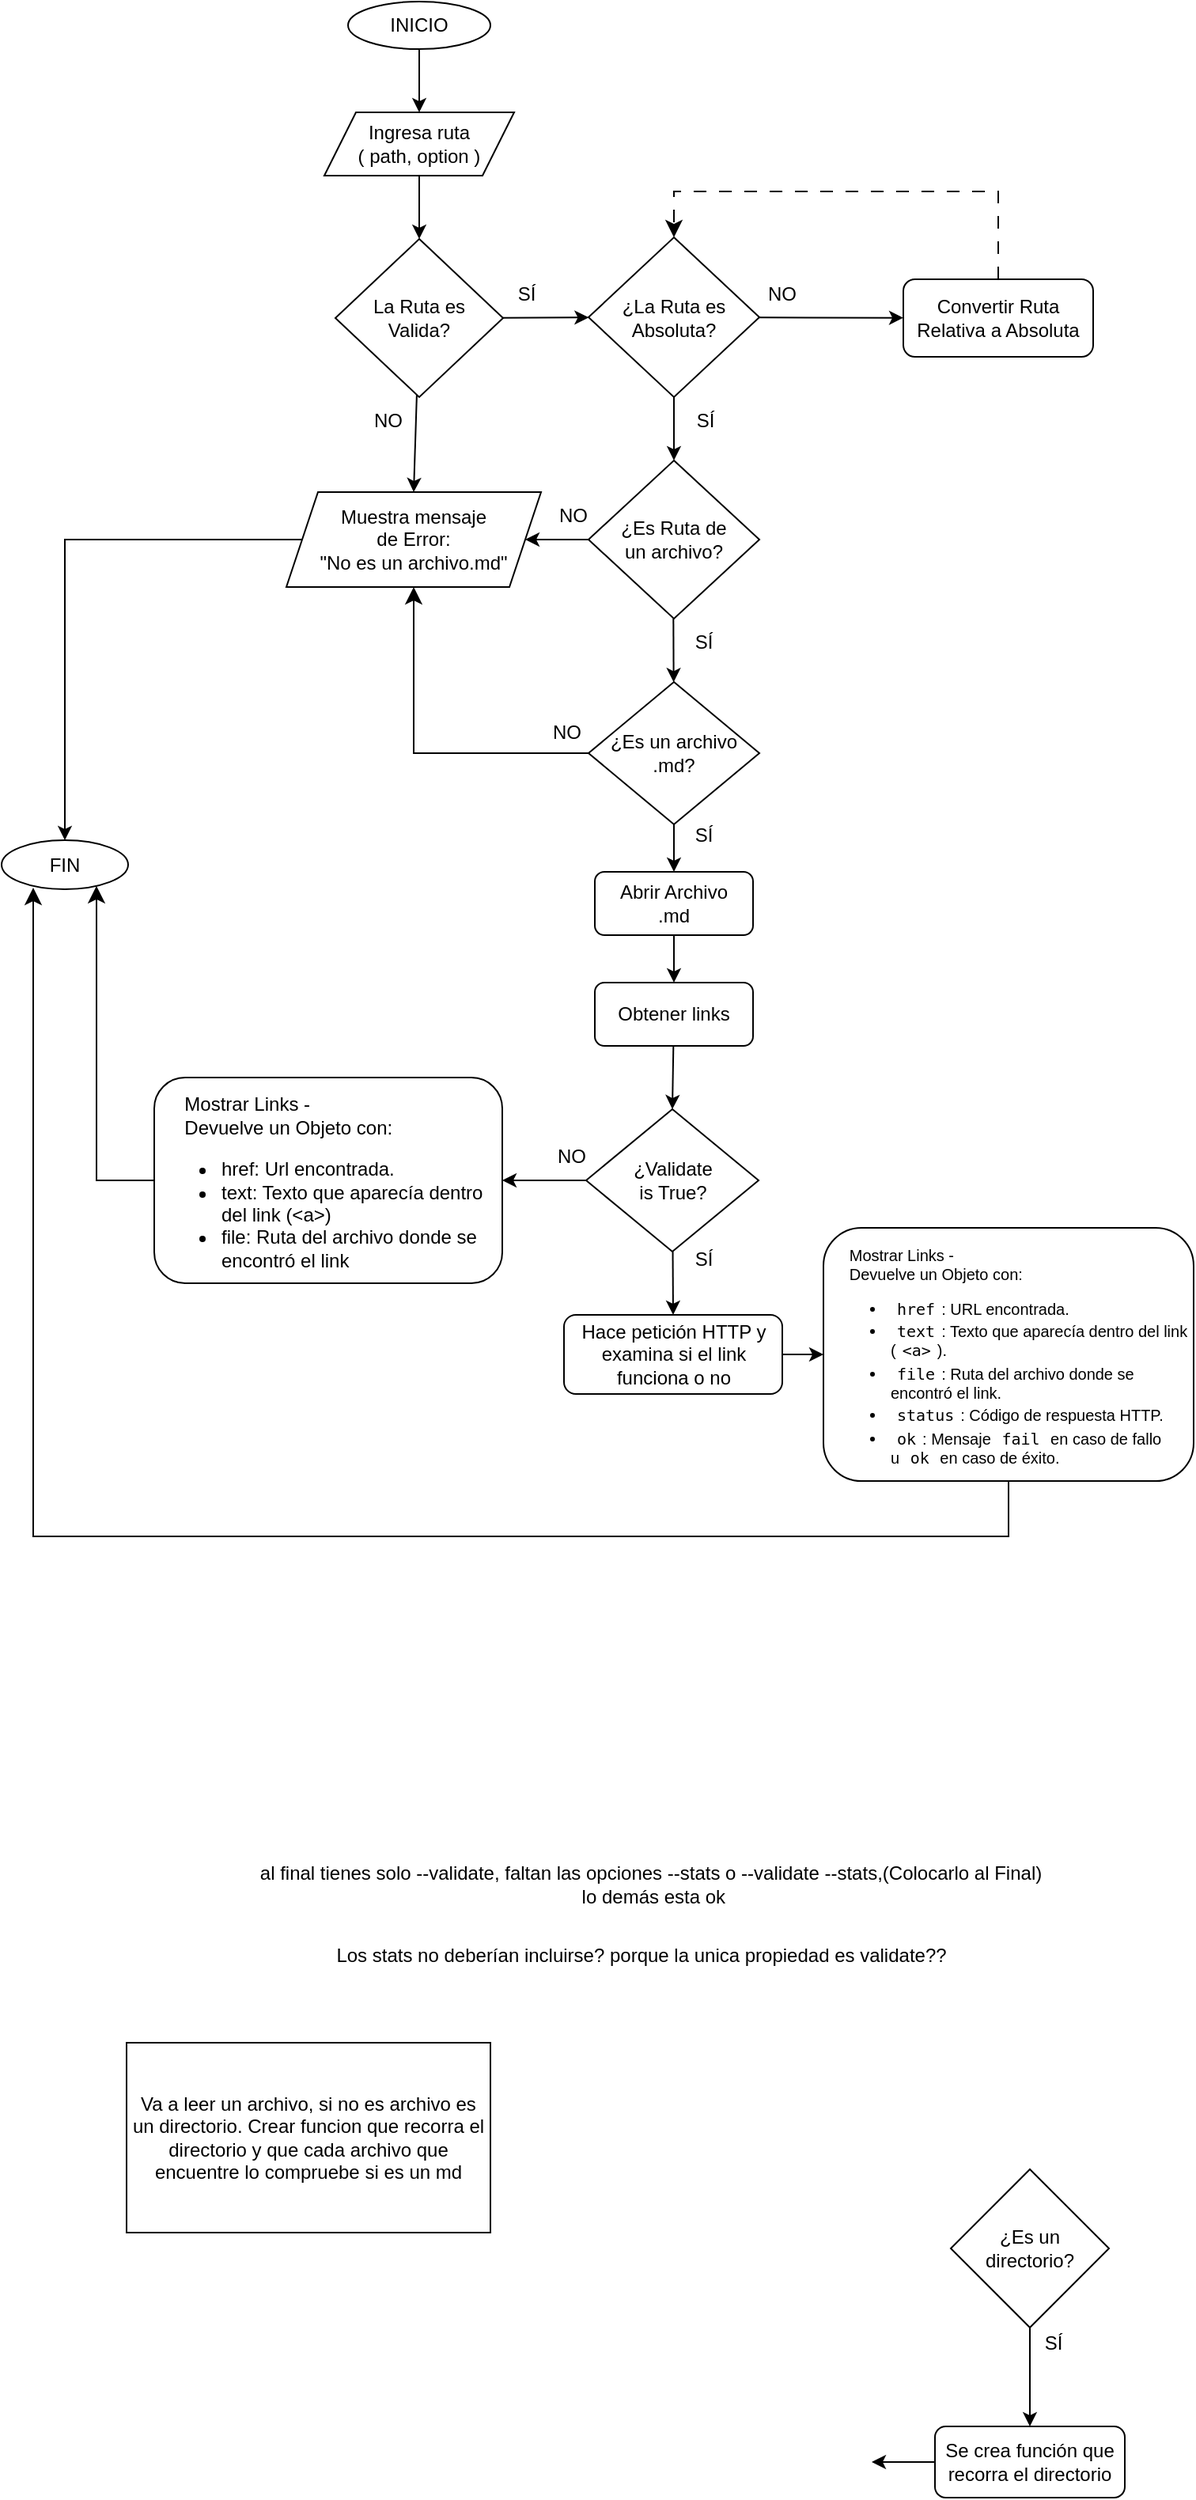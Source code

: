 <mxfile version="21.0.7" type="github"><diagram name="Página-1" id="93haLuahg1Ov3Uhfy_TV"><mxGraphModel dx="1050" dy="483" grid="1" gridSize="10" guides="1" tooltips="1" connect="1" arrows="1" fold="1" page="1" pageScale="1" pageWidth="827" pageHeight="1169" background="#ffffff" math="0" shadow="0"><root><mxCell id="0"/><mxCell id="1" parent="0"/><mxCell id="Y0-RWTtbSj_2u-Xx135a-1" value="INICIO" style="ellipse;whiteSpace=wrap;html=1;" parent="1" vertex="1"><mxGeometry x="279" y="50" width="90" height="30" as="geometry"/></mxCell><mxCell id="Y0-RWTtbSj_2u-Xx135a-2" value="Ingresa ruta&lt;br&gt;( path, option )" style="shape=parallelogram;perimeter=parallelogramPerimeter;whiteSpace=wrap;html=1;fixedSize=1;" parent="1" vertex="1"><mxGeometry x="264" y="120" width="120" height="40" as="geometry"/></mxCell><mxCell id="Y0-RWTtbSj_2u-Xx135a-3" value="" style="endArrow=classic;html=1;rounded=0;" parent="1" source="Y0-RWTtbSj_2u-Xx135a-1" target="Y0-RWTtbSj_2u-Xx135a-2" edge="1"><mxGeometry width="50" height="50" relative="1" as="geometry"><mxPoint x="300" y="220" as="sourcePoint"/><mxPoint x="350" y="170" as="targetPoint"/></mxGeometry></mxCell><mxCell id="Y0-RWTtbSj_2u-Xx135a-4" value="La Ruta es &lt;br&gt;Valida?" style="rhombus;whiteSpace=wrap;html=1;" parent="1" vertex="1"><mxGeometry x="271" y="200" width="106" height="100" as="geometry"/></mxCell><mxCell id="Y0-RWTtbSj_2u-Xx135a-5" value="" style="endArrow=classic;html=1;rounded=0;" parent="1" source="Y0-RWTtbSj_2u-Xx135a-2" target="Y0-RWTtbSj_2u-Xx135a-4" edge="1"><mxGeometry width="50" height="50" relative="1" as="geometry"><mxPoint x="324" y="160" as="sourcePoint"/><mxPoint x="324" y="200" as="targetPoint"/></mxGeometry></mxCell><mxCell id="Y0-RWTtbSj_2u-Xx135a-6" value="" style="endArrow=classic;html=1;rounded=0;" parent="1" source="Y0-RWTtbSj_2u-Xx135a-4" target="Y0-RWTtbSj_2u-Xx135a-12" edge="1"><mxGeometry width="50" height="50" relative="1" as="geometry"><mxPoint x="380" y="260" as="sourcePoint"/><mxPoint x="420" y="239" as="targetPoint"/></mxGeometry></mxCell><mxCell id="Y0-RWTtbSj_2u-Xx135a-7" value="" style="endArrow=classic;html=1;rounded=0;entryX=0.5;entryY=0;entryDx=0;entryDy=0;" parent="1" source="Y0-RWTtbSj_2u-Xx135a-4" target="Y0-RWTtbSj_2u-Xx135a-15" edge="1"><mxGeometry width="50" height="50" relative="1" as="geometry"><mxPoint x="270" y="250" as="sourcePoint"/><mxPoint x="250" y="250" as="targetPoint"/></mxGeometry></mxCell><mxCell id="Y0-RWTtbSj_2u-Xx135a-8" value="NO" style="text;strokeColor=none;align=center;fillColor=none;html=1;verticalAlign=middle;whiteSpace=wrap;rounded=0;" parent="1" vertex="1"><mxGeometry x="290" y="300" width="29" height="30" as="geometry"/></mxCell><mxCell id="Y0-RWTtbSj_2u-Xx135a-9" value="SÍ" style="text;strokeColor=none;align=center;fillColor=none;html=1;verticalAlign=middle;whiteSpace=wrap;rounded=0;" parent="1" vertex="1"><mxGeometry x="377" y="220" width="30" height="30" as="geometry"/></mxCell><mxCell id="Y0-RWTtbSj_2u-Xx135a-10" value="Convertir Ruta Relativa a Absoluta" style="rounded=1;whiteSpace=wrap;html=1;" parent="1" vertex="1"><mxGeometry x="630" y="225.5" width="120" height="49" as="geometry"/></mxCell><mxCell id="Y0-RWTtbSj_2u-Xx135a-12" value="¿La Ruta es Absoluta?" style="rhombus;whiteSpace=wrap;html=1;" parent="1" vertex="1"><mxGeometry x="431" y="199" width="108" height="101" as="geometry"/></mxCell><mxCell id="Y0-RWTtbSj_2u-Xx135a-19" value="" style="endArrow=classic;html=1;rounded=0;startArrow=none;entryX=0.5;entryY=0;entryDx=0;entryDy=0;exitX=0;exitY=0.5;exitDx=0;exitDy=0;" parent="1" source="Y0-RWTtbSj_2u-Xx135a-15" target="Y0-RWTtbSj_2u-Xx135a-20" edge="1"><mxGeometry width="50" height="50" relative="1" as="geometry"><mxPoint x="150" y="270" as="sourcePoint"/><mxPoint x="159.5" y="303.5" as="targetPoint"/><Array as="points"><mxPoint x="100" y="390"/></Array></mxGeometry></mxCell><mxCell id="Y0-RWTtbSj_2u-Xx135a-20" value="FIN" style="ellipse;whiteSpace=wrap;html=1;" parent="1" vertex="1"><mxGeometry x="60" y="580" width="80" height="31" as="geometry"/></mxCell><mxCell id="Y0-RWTtbSj_2u-Xx135a-21" value="" style="endArrow=classic;html=1;rounded=0;" parent="1" source="Y0-RWTtbSj_2u-Xx135a-12" target="Y0-RWTtbSj_2u-Xx135a-10" edge="1"><mxGeometry width="50" height="50" relative="1" as="geometry"><mxPoint x="522" y="239" as="sourcePoint"/><mxPoint x="600" y="240" as="targetPoint"/></mxGeometry></mxCell><mxCell id="Y0-RWTtbSj_2u-Xx135a-22" value="NO" style="text;strokeColor=none;align=center;fillColor=none;html=1;verticalAlign=middle;whiteSpace=wrap;rounded=0;" parent="1" vertex="1"><mxGeometry x="539" y="220" width="29" height="30" as="geometry"/></mxCell><mxCell id="Y0-RWTtbSj_2u-Xx135a-23" value="" style="endArrow=classic;html=1;rounded=0;exitX=0.5;exitY=1;exitDx=0;exitDy=0;" parent="1" source="Y0-RWTtbSj_2u-Xx135a-12" target="Y0-RWTtbSj_2u-Xx135a-25" edge="1"><mxGeometry width="50" height="50" relative="1" as="geometry"><mxPoint x="471.5" y="280" as="sourcePoint"/><mxPoint x="471.5" y="320" as="targetPoint"/></mxGeometry></mxCell><mxCell id="Y0-RWTtbSj_2u-Xx135a-24" value="SÍ" style="text;strokeColor=none;align=center;fillColor=none;html=1;verticalAlign=middle;whiteSpace=wrap;rounded=0;" parent="1" vertex="1"><mxGeometry x="490" y="300" width="30" height="30" as="geometry"/></mxCell><mxCell id="Y0-RWTtbSj_2u-Xx135a-25" value="¿Es Ruta de&lt;br&gt;un archivo?" style="rhombus;whiteSpace=wrap;html=1;" parent="1" vertex="1"><mxGeometry x="431" y="340" width="108" height="100" as="geometry"/></mxCell><mxCell id="Y0-RWTtbSj_2u-Xx135a-15" value="Muestra mensaje&lt;br&gt;de Error: &lt;br&gt;&quot;No es un archivo.md&quot;" style="shape=parallelogram;perimeter=parallelogramPerimeter;whiteSpace=wrap;html=1;fixedSize=1;" parent="1" vertex="1"><mxGeometry x="240" y="360" width="161" height="60" as="geometry"/></mxCell><mxCell id="Y0-RWTtbSj_2u-Xx135a-29" value="" style="endArrow=classic;html=1;rounded=0;exitX=0;exitY=0.5;exitDx=0;exitDy=0;entryX=1;entryY=0.5;entryDx=0;entryDy=0;" parent="1" target="Y0-RWTtbSj_2u-Xx135a-15" edge="1" source="Y0-RWTtbSj_2u-Xx135a-25"><mxGeometry width="50" height="50" relative="1" as="geometry"><mxPoint x="539" y="389.66" as="sourcePoint"/><mxPoint x="590" y="389.66" as="targetPoint"/><Array as="points"/></mxGeometry></mxCell><mxCell id="Y0-RWTtbSj_2u-Xx135a-30" value="" style="endArrow=classic;html=1;rounded=0;exitX=0.5;exitY=1;exitDx=0;exitDy=0;" parent="1" target="Y0-RWTtbSj_2u-Xx135a-40" edge="1"><mxGeometry width="50" height="50" relative="1" as="geometry"><mxPoint x="484.66" y="440" as="sourcePoint"/><mxPoint x="484.66" y="480" as="targetPoint"/></mxGeometry></mxCell><mxCell id="Y0-RWTtbSj_2u-Xx135a-31" value="SÍ" style="text;strokeColor=none;align=center;fillColor=none;html=1;verticalAlign=middle;whiteSpace=wrap;rounded=0;" parent="1" vertex="1"><mxGeometry x="489" y="440" width="30" height="30" as="geometry"/></mxCell><mxCell id="Y0-RWTtbSj_2u-Xx135a-32" value="NO" style="text;strokeColor=none;align=center;fillColor=none;html=1;verticalAlign=middle;whiteSpace=wrap;rounded=0;" parent="1" vertex="1"><mxGeometry x="407" y="360" width="29" height="30" as="geometry"/></mxCell><mxCell id="Y0-RWTtbSj_2u-Xx135a-34" value="" style="edgeStyle=segmentEdgeStyle;endArrow=classic;html=1;curved=0;rounded=0;endSize=8;startSize=8;exitX=0.5;exitY=0;exitDx=0;exitDy=0;dashed=1;dashPattern=8 8;" parent="1" source="Y0-RWTtbSj_2u-Xx135a-10" target="Y0-RWTtbSj_2u-Xx135a-12" edge="1"><mxGeometry width="50" height="50" relative="1" as="geometry"><mxPoint x="595" y="339.97" as="sourcePoint"/><mxPoint x="485" y="300" as="targetPoint"/><Array as="points"><mxPoint x="690" y="170"/><mxPoint x="485" y="170"/></Array></mxGeometry></mxCell><mxCell id="Y0-RWTtbSj_2u-Xx135a-40" value="¿Es un&amp;nbsp;archivo&lt;br&gt;.md?" style="rhombus;whiteSpace=wrap;html=1;" parent="1" vertex="1"><mxGeometry x="431" y="480" width="108" height="90" as="geometry"/></mxCell><mxCell id="Y0-RWTtbSj_2u-Xx135a-42" value="Abrir Archivo &lt;br&gt;.md" style="rounded=1;whiteSpace=wrap;html=1;" parent="1" vertex="1"><mxGeometry x="435" y="600" width="100" height="40" as="geometry"/></mxCell><mxCell id="Y0-RWTtbSj_2u-Xx135a-44" value="Obtener links" style="rounded=1;whiteSpace=wrap;html=1;" parent="1" vertex="1"><mxGeometry x="435" y="670" width="100" height="40" as="geometry"/></mxCell><mxCell id="Y0-RWTtbSj_2u-Xx135a-45" value="" style="endArrow=classic;html=1;rounded=0;entryX=0.5;entryY=0;entryDx=0;entryDy=0;" parent="1" source="Y0-RWTtbSj_2u-Xx135a-40" target="Y0-RWTtbSj_2u-Xx135a-42" edge="1"><mxGeometry width="50" height="50" relative="1" as="geometry"><mxPoint x="485" y="580" as="sourcePoint"/><mxPoint x="495" y="490" as="targetPoint"/></mxGeometry></mxCell><mxCell id="Y0-RWTtbSj_2u-Xx135a-46" value="" style="endArrow=classic;html=1;rounded=0;" parent="1" source="Y0-RWTtbSj_2u-Xx135a-42" edge="1"><mxGeometry width="50" height="50" relative="1" as="geometry"><mxPoint x="484.58" y="640" as="sourcePoint"/><mxPoint x="485" y="670" as="targetPoint"/></mxGeometry></mxCell><mxCell id="Y0-RWTtbSj_2u-Xx135a-49" value="" style="endArrow=classic;html=1;rounded=0;entryX=0.5;entryY=0;entryDx=0;entryDy=0;" parent="1" source="Y0-RWTtbSj_2u-Xx135a-44" target="Y0-RWTtbSj_2u-Xx135a-60" edge="1"><mxGeometry width="50" height="50" relative="1" as="geometry"><mxPoint x="484.58" y="780" as="sourcePoint"/><mxPoint x="485" y="745" as="targetPoint"/></mxGeometry></mxCell><mxCell id="Y0-RWTtbSj_2u-Xx135a-54" value="SÍ" style="text;strokeColor=none;align=center;fillColor=none;html=1;verticalAlign=middle;whiteSpace=wrap;rounded=0;" parent="1" vertex="1"><mxGeometry x="488.5" y="830" width="30" height="30" as="geometry"/></mxCell><mxCell id="Y0-RWTtbSj_2u-Xx135a-56" value="SÍ" style="text;strokeColor=none;align=center;fillColor=none;html=1;verticalAlign=middle;whiteSpace=wrap;rounded=0;" parent="1" vertex="1"><mxGeometry x="484" y="780" width="30" height="30" as="geometry"/></mxCell><mxCell id="Y0-RWTtbSj_2u-Xx135a-60" value="¿Validate &lt;br&gt;is True?" style="rhombus;whiteSpace=wrap;html=1;" parent="1" vertex="1"><mxGeometry x="429.5" y="750" width="109" height="90" as="geometry"/></mxCell><mxCell id="Y0-RWTtbSj_2u-Xx135a-61" value="" style="endArrow=classic;html=1;rounded=0;entryX=0.5;entryY=0;entryDx=0;entryDy=0;" parent="1" source="Y0-RWTtbSj_2u-Xx135a-60" target="hgT8orxahQxK94bdxHds-18" edge="1"><mxGeometry width="50" height="50" relative="1" as="geometry"><mxPoint x="484.08" y="830" as="sourcePoint"/><mxPoint x="484.5" y="870" as="targetPoint"/></mxGeometry></mxCell><mxCell id="Y0-RWTtbSj_2u-Xx135a-64" value="" style="endArrow=classic;html=1;rounded=0;" parent="1" source="Y0-RWTtbSj_2u-Xx135a-60" target="hgT8orxahQxK94bdxHds-14" edge="1"><mxGeometry width="50" height="50" relative="1" as="geometry"><mxPoint x="538.5" y="795" as="sourcePoint"/><mxPoint x="383.5" y="795" as="targetPoint"/><Array as="points"/></mxGeometry></mxCell><mxCell id="Y0-RWTtbSj_2u-Xx135a-65" value="NO" style="text;strokeColor=none;align=center;fillColor=none;html=1;verticalAlign=middle;whiteSpace=wrap;rounded=0;" parent="1" vertex="1"><mxGeometry x="405.5" y="765" width="29" height="30" as="geometry"/></mxCell><mxCell id="Y0-RWTtbSj_2u-Xx135a-78" value="" style="edgeStyle=segmentEdgeStyle;endArrow=classic;html=1;curved=0;rounded=0;endSize=8;startSize=8;exitX=0.5;exitY=1;exitDx=0;exitDy=0;" parent="1" source="hgT8orxahQxK94bdxHds-15" edge="1"><mxGeometry width="50" height="50" relative="1" as="geometry"><mxPoint x="190" y="915" as="sourcePoint"/><mxPoint x="80" y="610" as="targetPoint"/><Array as="points"><mxPoint x="697" y="1020"/><mxPoint x="80" y="1020"/></Array></mxGeometry></mxCell><mxCell id="hgT8orxahQxK94bdxHds-1" value="Va a leer un archivo, si no es archivo es un directorio. Crear funcion que recorra el directorio y que cada archivo que encuentre lo compruebe si es un md" style="whiteSpace=wrap;html=1;" parent="1" vertex="1"><mxGeometry x="139" y="1340" width="230" height="120" as="geometry"/></mxCell><mxCell id="hgT8orxahQxK94bdxHds-6" value="SÍ" style="text;strokeColor=none;align=center;fillColor=none;html=1;verticalAlign=middle;whiteSpace=wrap;rounded=0;" parent="1" vertex="1"><mxGeometry x="489" y="562" width="30" height="30" as="geometry"/></mxCell><mxCell id="hgT8orxahQxK94bdxHds-7" value="" style="edgeStyle=segmentEdgeStyle;endArrow=classic;html=1;curved=0;rounded=0;endSize=8;startSize=8;entryX=0.5;entryY=1;entryDx=0;entryDy=0;exitX=0;exitY=0.5;exitDx=0;exitDy=0;" parent="1" source="Y0-RWTtbSj_2u-Xx135a-40" target="Y0-RWTtbSj_2u-Xx135a-15" edge="1"><mxGeometry width="50" height="50" relative="1" as="geometry"><mxPoint x="440" y="520" as="sourcePoint"/><mxPoint x="320" y="460" as="targetPoint"/><Array as="points"><mxPoint x="320" y="525"/></Array></mxGeometry></mxCell><mxCell id="hgT8orxahQxK94bdxHds-10" value="NO" style="text;strokeColor=none;align=center;fillColor=none;html=1;verticalAlign=middle;whiteSpace=wrap;rounded=0;" parent="1" vertex="1"><mxGeometry x="402.5" y="497" width="29" height="30" as="geometry"/></mxCell><mxCell id="hgT8orxahQxK94bdxHds-14" value="&lt;br&gt;&amp;nbsp; &amp;nbsp; &amp;nbsp;Mostrar Links - &lt;br&gt;&amp;nbsp; &amp;nbsp; &amp;nbsp;Devuelve un Objeto con:&lt;br&gt;&lt;ul&gt;&lt;li&gt;href: Url encontrada.&lt;/li&gt;&lt;li&gt;text: Texto que aparecía dentro del link (&amp;lt;a&amp;gt;)&lt;/li&gt;&lt;li&gt;file: Ruta del archivo donde se encontró el link&lt;/li&gt;&lt;/ul&gt;" style="rounded=1;whiteSpace=wrap;html=1;align=left;" parent="1" vertex="1"><mxGeometry x="156.5" y="730" width="220" height="130" as="geometry"/></mxCell><mxCell id="hgT8orxahQxK94bdxHds-15" value="&lt;font style=&quot;font-size: 10px;&quot;&gt;&lt;br style=&quot;font-size: 10px;&quot;&gt;&amp;nbsp; &amp;nbsp; &amp;nbsp;Mostrar Links - &lt;br style=&quot;font-size: 10px;&quot;&gt;&amp;nbsp; &amp;nbsp; &amp;nbsp;Devuelve un Objeto con:&lt;br style=&quot;font-size: 10px;&quot;&gt;&lt;/font&gt;&lt;ul style=&quot;font-size: 10px;&quot;&gt;&lt;li style=&quot;box-sizing: border-box; font-size: 10px;&quot;&gt;&lt;font face=&quot;Helvetica&quot; style=&quot;font-size: 10px;&quot;&gt;&lt;code style=&quot;box-sizing: border-box; padding: 0.2em 0.4em; margin: 0px; background-color: var(--color-neutral-muted); border-radius: 6px; font-size: 10px;&quot;&gt;href&lt;/code&gt;: URL encontrada.&lt;/font&gt;&lt;/li&gt;&lt;li style=&quot;box-sizing: border-box; margin-top: 0.25em; font-size: 10px;&quot;&gt;&lt;font face=&quot;Helvetica&quot; style=&quot;font-size: 10px;&quot;&gt;&lt;code style=&quot;box-sizing: border-box; padding: 0.2em 0.4em; margin: 0px; background-color: var(--color-neutral-muted); border-radius: 6px; font-size: 10px;&quot;&gt;text&lt;/code&gt;: Texto que aparecía dentro del link (&lt;code style=&quot;box-sizing: border-box; padding: 0.2em 0.4em; margin: 0px; background-color: var(--color-neutral-muted); border-radius: 6px; font-size: 10px;&quot;&gt;&amp;lt;a&amp;gt;&lt;/code&gt;).&lt;/font&gt;&lt;/li&gt;&lt;li style=&quot;box-sizing: border-box; margin-top: 0.25em; font-size: 10px;&quot;&gt;&lt;font face=&quot;Helvetica&quot; style=&quot;font-size: 10px;&quot;&gt;&lt;code style=&quot;box-sizing: border-box; padding: 0.2em 0.4em; margin: 0px; background-color: var(--color-neutral-muted); border-radius: 6px; font-size: 10px;&quot;&gt;file&lt;/code&gt;: Ruta del archivo donde se encontró el link.&lt;/font&gt;&lt;/li&gt;&lt;li style=&quot;box-sizing: border-box; margin-top: 0.25em; font-size: 10px;&quot;&gt;&lt;font face=&quot;Helvetica&quot; style=&quot;font-size: 10px;&quot;&gt;&lt;code style=&quot;box-sizing: border-box; padding: 0.2em 0.4em; margin: 0px; background-color: var(--color-neutral-muted); border-radius: 6px; font-size: 10px;&quot;&gt;status&lt;/code&gt;: Código de respuesta HTTP.&lt;/font&gt;&lt;/li&gt;&lt;li style=&quot;box-sizing: border-box; margin-top: 0.25em; font-size: 10px;&quot;&gt;&lt;font style=&quot;font-size: 10px;&quot; face=&quot;Helvetica&quot;&gt;&lt;code style=&quot;box-sizing: border-box; padding: 0.2em 0.4em; margin: 0px; background-color: var(--color-neutral-muted); border-radius: 6px; font-size: 10px;&quot;&gt;ok&lt;/code&gt;: Mensaje&amp;nbsp;&lt;code style=&quot;box-sizing: border-box; padding: 0.2em 0.4em; margin: 0px; background-color: var(--color-neutral-muted); border-radius: 6px; font-size: 10px;&quot;&gt;fail&lt;/code&gt;&amp;nbsp;en caso de fallo u&amp;nbsp;&lt;code style=&quot;box-sizing: border-box; padding: 0.2em 0.4em; margin: 0px; background-color: var(--color-neutral-muted); border-radius: 6px; font-size: 10px;&quot;&gt;ok&lt;/code&gt;&amp;nbsp;en caso de éxito.&lt;/font&gt;&lt;/li&gt;&lt;/ul&gt;" style="rounded=1;whiteSpace=wrap;html=1;align=left;fontSize=10;" parent="1" vertex="1"><mxGeometry x="579.5" y="825" width="234" height="160" as="geometry"/></mxCell><mxCell id="hgT8orxahQxK94bdxHds-18" value="Hace petición HTTP y examina si el link &lt;br&gt;funciona o no" style="rounded=1;whiteSpace=wrap;html=1;" parent="1" vertex="1"><mxGeometry x="415.5" y="880" width="138" height="50" as="geometry"/></mxCell><mxCell id="hgT8orxahQxK94bdxHds-20" value="" style="endArrow=classic;html=1;rounded=0;exitX=1;exitY=0.5;exitDx=0;exitDy=0;entryX=0;entryY=0.5;entryDx=0;entryDy=0;" parent="1" source="hgT8orxahQxK94bdxHds-18" target="hgT8orxahQxK94bdxHds-15" edge="1"><mxGeometry width="50" height="50" relative="1" as="geometry"><mxPoint x="459.5" y="1040" as="sourcePoint"/><mxPoint x="509.5" y="990" as="targetPoint"/></mxGeometry></mxCell><mxCell id="hgT8orxahQxK94bdxHds-22" value="" style="edgeStyle=segmentEdgeStyle;endArrow=classic;html=1;curved=0;rounded=0;endSize=8;startSize=8;exitX=0;exitY=0.5;exitDx=0;exitDy=0;" parent="1" source="hgT8orxahQxK94bdxHds-14" target="Y0-RWTtbSj_2u-Xx135a-20" edge="1"><mxGeometry width="50" height="50" relative="1" as="geometry"><mxPoint x="378" y="1180" as="sourcePoint"/><mxPoint x="100" y="620" as="targetPoint"/><Array as="points"><mxPoint x="120" y="795"/></Array></mxGeometry></mxCell><mxCell id="hgT8orxahQxK94bdxHds-26" value="Los stats no deberían incluirse? porque la unica propiedad es validate??" style="text;html=1;align=center;verticalAlign=middle;resizable=0;points=[];autosize=1;strokeColor=none;fillColor=none;" parent="1" vertex="1"><mxGeometry x="259" y="1270" width="410" height="30" as="geometry"/></mxCell><mxCell id="Lw2uMNzcgR1JLGog9FZV-2" value="Se crea función que recorra el directorio" style="rounded=1;whiteSpace=wrap;html=1;" vertex="1" parent="1"><mxGeometry x="650" y="1582.5" width="120" height="45" as="geometry"/></mxCell><mxCell id="Lw2uMNzcgR1JLGog9FZV-3" value="" style="endArrow=classic;html=1;rounded=0;exitX=0.5;exitY=1;exitDx=0;exitDy=0;entryX=0.5;entryY=0;entryDx=0;entryDy=0;" edge="1" parent="1" source="Lw2uMNzcgR1JLGog9FZV-4" target="Lw2uMNzcgR1JLGog9FZV-2"><mxGeometry width="50" height="50" relative="1" as="geometry"><mxPoint x="544.66" y="1525" as="sourcePoint"/><mxPoint x="544.66" y="1565" as="targetPoint"/></mxGeometry></mxCell><mxCell id="Lw2uMNzcgR1JLGog9FZV-4" value="¿Es un &lt;br&gt;directorio?" style="rhombus;whiteSpace=wrap;html=1;" vertex="1" parent="1"><mxGeometry x="660" y="1420" width="100" height="100" as="geometry"/></mxCell><mxCell id="Lw2uMNzcgR1JLGog9FZV-5" value="SÍ" style="text;strokeColor=none;align=center;fillColor=none;html=1;verticalAlign=middle;whiteSpace=wrap;rounded=0;" vertex="1" parent="1"><mxGeometry x="710" y="1515" width="30" height="30" as="geometry"/></mxCell><mxCell id="Lw2uMNzcgR1JLGog9FZV-6" value="" style="endArrow=classic;html=1;rounded=0;exitX=0;exitY=0.5;exitDx=0;exitDy=0;" edge="1" parent="1" source="Lw2uMNzcgR1JLGog9FZV-2"><mxGeometry width="50" height="50" relative="1" as="geometry"><mxPoint x="600" y="1605" as="sourcePoint"/><mxPoint x="610" y="1605" as="targetPoint"/></mxGeometry></mxCell><mxCell id="Lw2uMNzcgR1JLGog9FZV-7" value="al final tienes solo --validate, faltan las opciones --stats o --validate --stats,(Colocarlo al Final)&lt;br&gt;&amp;nbsp;lo demás esta ok" style="text;html=1;align=center;verticalAlign=middle;resizable=0;points=[];autosize=1;strokeColor=none;fillColor=none;" vertex="1" parent="1"><mxGeometry x="210" y="1220" width="520" height="40" as="geometry"/></mxCell></root></mxGraphModel></diagram></mxfile>